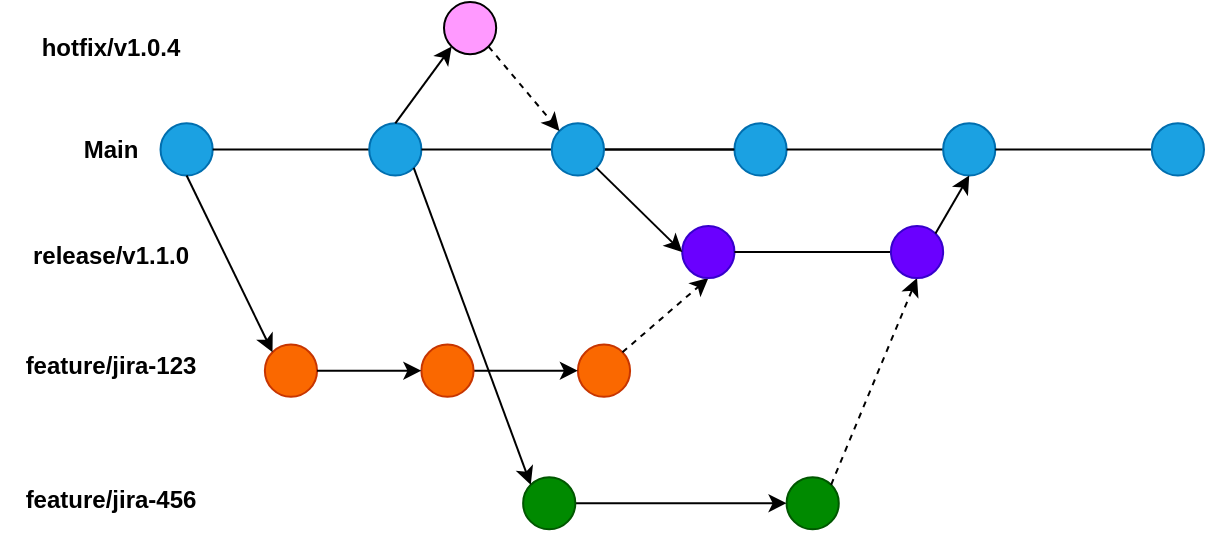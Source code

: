 <mxfile version="22.1.17" type="device">
  <diagram name="Page-1" id="c7488fd3-1785-93aa-aadb-54a6760d102a">
    <mxGraphModel dx="794" dy="408" grid="1" gridSize="10" guides="1" tooltips="1" connect="1" arrows="1" fold="1" page="1" pageScale="1" pageWidth="1100" pageHeight="850" background="none" math="0" shadow="0">
      <root>
        <mxCell id="0" />
        <mxCell id="1" parent="0" />
        <mxCell id="gq6_N2pdq_TAN1hvi7me-3" value="" style="ellipse;whiteSpace=wrap;html=1;aspect=fixed;fillColor=#fa6800;fontColor=#000000;strokeColor=#C73500;container=0;" parent="1" vertex="1">
          <mxGeometry x="406.957" y="241.305" width="26.087" height="26.087" as="geometry" />
        </mxCell>
        <mxCell id="gq6_N2pdq_TAN1hvi7me-9" value="" style="ellipse;whiteSpace=wrap;html=1;aspect=fixed;fillColor=#1ba1e2;strokeColor=#006EAF;fontColor=#ffffff;container=0;" parent="1" vertex="1">
          <mxGeometry x="198.261" y="130.687" width="26.087" height="26.087" as="geometry" />
        </mxCell>
        <mxCell id="gq6_N2pdq_TAN1hvi7me-13" value="" style="endArrow=none;html=1;rounded=0;" parent="1" source="gq6_N2pdq_TAN1hvi7me-9" target="gq6_N2pdq_TAN1hvi7me-8" edge="1">
          <mxGeometry width="50" height="50" relative="1" as="geometry">
            <mxPoint x="224.348" y="152.061" as="sourcePoint" />
            <mxPoint x="720" y="152.061" as="targetPoint" />
          </mxGeometry>
        </mxCell>
        <mxCell id="gq6_N2pdq_TAN1hvi7me-8" value="" style="ellipse;whiteSpace=wrap;html=1;aspect=fixed;fillColor=#1ba1e2;strokeColor=#006EAF;fontColor=#ffffff;container=0;" parent="1" vertex="1">
          <mxGeometry x="302.609" y="130.687" width="26.087" height="26.087" as="geometry" />
        </mxCell>
        <mxCell id="gq6_N2pdq_TAN1hvi7me-15" value="" style="endArrow=none;html=1;rounded=0;" parent="1" source="gq6_N2pdq_TAN1hvi7me-8" target="gq6_N2pdq_TAN1hvi7me-6" edge="1">
          <mxGeometry width="50" height="50" relative="1" as="geometry">
            <mxPoint x="328.696" y="152.061" as="sourcePoint" />
            <mxPoint x="720" y="152.061" as="targetPoint" />
          </mxGeometry>
        </mxCell>
        <mxCell id="gq6_N2pdq_TAN1hvi7me-6" value="" style="ellipse;whiteSpace=wrap;html=1;aspect=fixed;fillColor=#1ba1e2;strokeColor=#006EAF;fontColor=#ffffff;container=0;" parent="1" vertex="1">
          <mxGeometry x="485.217" y="130.687" width="26.087" height="26.087" as="geometry" />
        </mxCell>
        <mxCell id="gq6_N2pdq_TAN1hvi7me-16" value="" style="endArrow=none;html=1;rounded=0;" parent="1" source="gq6_N2pdq_TAN1hvi7me-6" target="gq6_N2pdq_TAN1hvi7me-5" edge="1">
          <mxGeometry width="50" height="50" relative="1" as="geometry">
            <mxPoint x="485.217" y="152.061" as="sourcePoint" />
            <mxPoint x="720" y="152.061" as="targetPoint" />
          </mxGeometry>
        </mxCell>
        <mxCell id="gq6_N2pdq_TAN1hvi7me-5" value="" style="ellipse;whiteSpace=wrap;html=1;aspect=fixed;fillColor=#1ba1e2;strokeColor=#006EAF;fontColor=#ffffff;container=0;" parent="1" vertex="1">
          <mxGeometry x="589.565" y="130.687" width="26.087" height="26.087" as="geometry" />
        </mxCell>
        <mxCell id="gq6_N2pdq_TAN1hvi7me-17" value="" style="endArrow=none;html=1;rounded=0;" parent="1" source="gq6_N2pdq_TAN1hvi7me-5" target="gq6_N2pdq_TAN1hvi7me-4" edge="1">
          <mxGeometry width="50" height="50" relative="1" as="geometry">
            <mxPoint x="589.565" y="152.061" as="sourcePoint" />
            <mxPoint x="720" y="152.061" as="targetPoint" />
          </mxGeometry>
        </mxCell>
        <mxCell id="gq6_N2pdq_TAN1hvi7me-4" value="" style="ellipse;whiteSpace=wrap;html=1;aspect=fixed;fillColor=#1ba1e2;strokeColor=#006EAF;fontColor=#ffffff;container=0;" parent="1" vertex="1">
          <mxGeometry x="693.913" y="130.687" width="26.087" height="26.087" as="geometry" />
        </mxCell>
        <mxCell id="gq6_N2pdq_TAN1hvi7me-19" value="" style="ellipse;whiteSpace=wrap;html=1;aspect=fixed;fillColor=#008a00;fontColor=#ffffff;strokeColor=#005700;container=0;" parent="1" vertex="1">
          <mxGeometry x="511.304" y="307.565" width="26.087" height="26.087" as="geometry" />
        </mxCell>
        <mxCell id="gq6_N2pdq_TAN1hvi7me-34" style="edgeStyle=orthogonalEdgeStyle;rounded=0;orthogonalLoop=1;jettySize=auto;html=1;exitX=1;exitY=0.5;exitDx=0;exitDy=0;entryX=0;entryY=0.5;entryDx=0;entryDy=0;" parent="1" source="gq6_N2pdq_TAN1hvi7me-20" target="gq6_N2pdq_TAN1hvi7me-19" edge="1">
          <mxGeometry relative="1" as="geometry" />
        </mxCell>
        <mxCell id="gq6_N2pdq_TAN1hvi7me-20" value="" style="ellipse;whiteSpace=wrap;html=1;aspect=fixed;fillColor=#008a00;fontColor=#ffffff;strokeColor=#005700;container=0;" parent="1" vertex="1">
          <mxGeometry x="379.565" y="307.565" width="26.087" height="26.087" as="geometry" />
        </mxCell>
        <mxCell id="gq6_N2pdq_TAN1hvi7me-21" value="" style="ellipse;whiteSpace=wrap;html=1;aspect=fixed;fillColor=#fa6800;fontColor=#000000;strokeColor=#C73500;container=0;" parent="1" vertex="1">
          <mxGeometry x="250.435" y="241.305" width="26.087" height="26.087" as="geometry" />
        </mxCell>
        <mxCell id="gq6_N2pdq_TAN1hvi7me-30" style="edgeStyle=orthogonalEdgeStyle;rounded=0;orthogonalLoop=1;jettySize=auto;html=1;exitX=1;exitY=0.5;exitDx=0;exitDy=0;entryX=0;entryY=0.5;entryDx=0;entryDy=0;" parent="1" source="gq6_N2pdq_TAN1hvi7me-23" target="gq6_N2pdq_TAN1hvi7me-3" edge="1">
          <mxGeometry relative="1" as="geometry" />
        </mxCell>
        <mxCell id="gq6_N2pdq_TAN1hvi7me-23" value="" style="ellipse;whiteSpace=wrap;html=1;aspect=fixed;fillColor=#fa6800;fontColor=#000000;strokeColor=#C73500;container=0;" parent="1" vertex="1">
          <mxGeometry x="328.696" y="241.305" width="26.087" height="26.087" as="geometry" />
        </mxCell>
        <mxCell id="gq6_N2pdq_TAN1hvi7me-27" value="" style="edgeStyle=none;orthogonalLoop=1;jettySize=auto;html=1;rounded=0;exitX=0.5;exitY=1;exitDx=0;exitDy=0;entryX=0;entryY=0;entryDx=0;entryDy=0;" parent="1" source="gq6_N2pdq_TAN1hvi7me-9" target="gq6_N2pdq_TAN1hvi7me-21" edge="1">
          <mxGeometry width="100" relative="1" as="geometry">
            <mxPoint x="93.913" y="258.931" as="sourcePoint" />
            <mxPoint x="224.348" y="258.931" as="targetPoint" />
            <Array as="points" />
          </mxGeometry>
        </mxCell>
        <mxCell id="gq6_N2pdq_TAN1hvi7me-32" value="" style="edgeStyle=none;orthogonalLoop=1;jettySize=auto;html=1;rounded=0;exitX=1;exitY=0;exitDx=0;exitDy=0;entryX=0.5;entryY=1;entryDx=0;entryDy=0;dashed=1;" parent="1" source="gq6_N2pdq_TAN1hvi7me-3" target="BCtJ-7idmv01vmG_Tcmj-6" edge="1">
          <mxGeometry width="100" relative="1" as="geometry">
            <mxPoint x="393.913" y="280.305" as="sourcePoint" />
            <mxPoint x="524.348" y="280.305" as="targetPoint" />
            <Array as="points" />
          </mxGeometry>
        </mxCell>
        <mxCell id="gq6_N2pdq_TAN1hvi7me-33" value="" style="edgeStyle=none;orthogonalLoop=1;jettySize=auto;html=1;rounded=0;entryX=0;entryY=0;entryDx=0;entryDy=0;exitX=1;exitY=1;exitDx=0;exitDy=0;" parent="1" source="gq6_N2pdq_TAN1hvi7me-8" target="gq6_N2pdq_TAN1hvi7me-20" edge="1">
          <mxGeometry width="100" relative="1" as="geometry">
            <mxPoint x="340.435" y="496.183" as="sourcePoint" />
            <mxPoint x="314.348" y="474.809" as="targetPoint" />
            <Array as="points" />
          </mxGeometry>
        </mxCell>
        <mxCell id="gq6_N2pdq_TAN1hvi7me-29" style="edgeStyle=orthogonalEdgeStyle;rounded=0;orthogonalLoop=1;jettySize=auto;html=1;exitX=1;exitY=0.5;exitDx=0;exitDy=0;entryX=0;entryY=0.5;entryDx=0;entryDy=0;" parent="1" source="gq6_N2pdq_TAN1hvi7me-21" target="gq6_N2pdq_TAN1hvi7me-23" edge="1">
          <mxGeometry relative="1" as="geometry" />
        </mxCell>
        <mxCell id="gq6_N2pdq_TAN1hvi7me-35" value="" style="edgeStyle=none;orthogonalLoop=1;jettySize=auto;html=1;rounded=0;entryX=0.5;entryY=1;entryDx=0;entryDy=0;dashed=1;exitX=1;exitY=0;exitDx=0;exitDy=0;" parent="1" source="gq6_N2pdq_TAN1hvi7me-19" target="BCtJ-7idmv01vmG_Tcmj-8" edge="1">
          <mxGeometry width="100" relative="1" as="geometry">
            <mxPoint x="576.522" y="365.802" as="sourcePoint" />
            <mxPoint x="627.391" y="496.183" as="targetPoint" />
            <Array as="points" />
          </mxGeometry>
        </mxCell>
        <mxCell id="gq6_N2pdq_TAN1hvi7me-41" value="" style="edgeStyle=orthogonalEdgeStyle;rounded=0;orthogonalLoop=1;jettySize=auto;html=1;endArrow=none;endFill=0;" parent="1" source="gq6_N2pdq_TAN1hvi7me-7" target="gq6_N2pdq_TAN1hvi7me-6" edge="1">
          <mxGeometry relative="1" as="geometry" />
        </mxCell>
        <mxCell id="gq6_N2pdq_TAN1hvi7me-7" value="" style="ellipse;whiteSpace=wrap;html=1;aspect=fixed;fillColor=#1ba1e2;strokeColor=#006EAF;fontColor=#ffffff;container=0;" parent="1" vertex="1">
          <mxGeometry x="393.913" y="130.687" width="26.087" height="26.087" as="geometry" />
        </mxCell>
        <mxCell id="gq6_N2pdq_TAN1hvi7me-36" value="Main" style="text;html=1;align=center;verticalAlign=middle;resizable=0;points=[];autosize=1;strokeColor=none;fillColor=none;container=0;fontStyle=1" parent="1" vertex="1">
          <mxGeometry x="148.263" y="128.73" width="50" height="30" as="geometry" />
        </mxCell>
        <mxCell id="gq6_N2pdq_TAN1hvi7me-37" value="feature/jira-123" style="text;html=1;align=center;verticalAlign=middle;resizable=0;points=[];autosize=1;strokeColor=none;fillColor=none;container=0;fontStyle=1" parent="1" vertex="1">
          <mxGeometry x="118.26" y="237.388" width="110" height="30" as="geometry" />
        </mxCell>
        <mxCell id="gq6_N2pdq_TAN1hvi7me-38" value="&lt;div&gt;feature/jira-456&lt;/div&gt;" style="text;html=1;align=center;verticalAlign=middle;resizable=0;points=[];autosize=1;strokeColor=none;fillColor=none;container=0;fontStyle=1" parent="1" vertex="1">
          <mxGeometry x="118.265" y="303.648" width="110" height="30" as="geometry" />
        </mxCell>
        <mxCell id="BCtJ-7idmv01vmG_Tcmj-6" value="" style="ellipse;whiteSpace=wrap;html=1;aspect=fixed;fillColor=#6a00ff;strokeColor=#3700CC;fontColor=#ffffff;container=0;" parent="1" vertex="1">
          <mxGeometry x="459.127" y="181.957" width="26.087" height="26.087" as="geometry" />
        </mxCell>
        <mxCell id="BCtJ-7idmv01vmG_Tcmj-7" value="" style="endArrow=none;html=1;rounded=0;" parent="1" source="BCtJ-7idmv01vmG_Tcmj-6" target="BCtJ-7idmv01vmG_Tcmj-8" edge="1">
          <mxGeometry width="50" height="50" relative="1" as="geometry">
            <mxPoint x="495.217" y="184.061" as="sourcePoint" />
            <mxPoint x="730" y="184.061" as="targetPoint" />
          </mxGeometry>
        </mxCell>
        <mxCell id="BCtJ-7idmv01vmG_Tcmj-8" value="" style="ellipse;whiteSpace=wrap;html=1;aspect=fixed;fillColor=#6a00ff;strokeColor=#3700CC;fontColor=#ffffff;container=0;" parent="1" vertex="1">
          <mxGeometry x="563.475" y="181.957" width="26.087" height="26.087" as="geometry" />
        </mxCell>
        <mxCell id="BCtJ-7idmv01vmG_Tcmj-11" value="&lt;div&gt;release/v1.1.0&lt;/div&gt;" style="text;html=1;align=center;verticalAlign=middle;resizable=0;points=[];autosize=1;strokeColor=none;fillColor=none;container=0;fontStyle=1" parent="1" vertex="1">
          <mxGeometry x="123.263" y="181.96" width="100" height="30" as="geometry" />
        </mxCell>
        <mxCell id="BCtJ-7idmv01vmG_Tcmj-14" value="" style="edgeStyle=none;orthogonalLoop=1;jettySize=auto;html=1;rounded=0;entryX=0;entryY=0.5;entryDx=0;entryDy=0;exitX=1;exitY=1;exitDx=0;exitDy=0;" parent="1" source="gq6_N2pdq_TAN1hvi7me-7" target="BCtJ-7idmv01vmG_Tcmj-6" edge="1">
          <mxGeometry width="100" relative="1" as="geometry">
            <mxPoint x="230" y="195" as="sourcePoint" />
            <mxPoint x="340" y="190" as="targetPoint" />
            <Array as="points" />
          </mxGeometry>
        </mxCell>
        <mxCell id="BCtJ-7idmv01vmG_Tcmj-15" value="" style="edgeStyle=none;orthogonalLoop=1;jettySize=auto;html=1;rounded=0;exitX=1;exitY=0;exitDx=0;exitDy=0;entryX=0.5;entryY=1;entryDx=0;entryDy=0;" parent="1" source="BCtJ-7idmv01vmG_Tcmj-8" target="gq6_N2pdq_TAN1hvi7me-5" edge="1">
          <mxGeometry width="100" relative="1" as="geometry">
            <mxPoint x="580" y="170" as="sourcePoint" />
            <mxPoint x="680" y="170" as="targetPoint" />
            <Array as="points" />
          </mxGeometry>
        </mxCell>
        <mxCell id="vP-8v2ZjThqZAnv4l1-K-1" value="" style="ellipse;whiteSpace=wrap;html=1;aspect=fixed;container=0;fillColor=#FF99FF;" vertex="1" parent="1">
          <mxGeometry x="339.999" y="69.997" width="26.087" height="26.087" as="geometry" />
        </mxCell>
        <mxCell id="vP-8v2ZjThqZAnv4l1-K-2" value="hotfix/v1.0.4" style="text;html=1;align=center;verticalAlign=middle;resizable=0;points=[];autosize=1;strokeColor=none;fillColor=none;fontStyle=1" vertex="1" parent="1">
          <mxGeometry x="128.26" y="78.04" width="90" height="30" as="geometry" />
        </mxCell>
        <mxCell id="vP-8v2ZjThqZAnv4l1-K-6" value="" style="edgeStyle=none;orthogonalLoop=1;jettySize=auto;html=1;rounded=0;exitX=0.5;exitY=0;exitDx=0;exitDy=0;entryX=0;entryY=1;entryDx=0;entryDy=0;" edge="1" parent="1" source="gq6_N2pdq_TAN1hvi7me-8" target="vP-8v2ZjThqZAnv4l1-K-1">
          <mxGeometry width="100" relative="1" as="geometry">
            <mxPoint x="240" y="100" as="sourcePoint" />
            <mxPoint x="340" y="100" as="targetPoint" />
            <Array as="points" />
          </mxGeometry>
        </mxCell>
        <mxCell id="vP-8v2ZjThqZAnv4l1-K-8" value="" style="edgeStyle=none;orthogonalLoop=1;jettySize=auto;html=1;rounded=0;exitX=1;exitY=1;exitDx=0;exitDy=0;entryX=0;entryY=0;entryDx=0;entryDy=0;dashed=1;" edge="1" parent="1" source="vP-8v2ZjThqZAnv4l1-K-1" target="gq6_N2pdq_TAN1hvi7me-7">
          <mxGeometry width="100" relative="1" as="geometry">
            <mxPoint x="330" y="110" as="sourcePoint" />
            <mxPoint x="430" y="110" as="targetPoint" />
            <Array as="points" />
          </mxGeometry>
        </mxCell>
      </root>
    </mxGraphModel>
  </diagram>
</mxfile>
